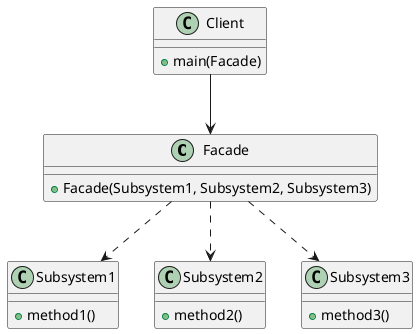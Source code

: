 ﻿@startuml
'https://plantuml.com/class-diagram

class Facade {
    + Facade(Subsystem1, Subsystem2, Subsystem3)
}
class Subsystem1 {
    + method1()
}
class Subsystem2 {
    + method2()
}
class Subsystem3 {
    + method3()
}
class Client {
    + main(Facade)
}

Client --> Facade
Facade ..> Subsystem1
Facade ..> Subsystem2
Facade ..> Subsystem3
@enduml